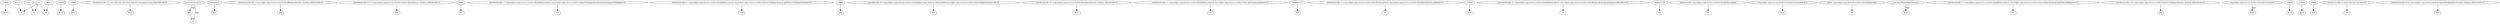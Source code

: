 digraph g {
0[label="r18[i4]"]
1[label="$r13"]
0->1[label=""]
2[label="0"]
3[label="i4"]
2->3[label=""]
4[label="r17[i2]"]
5[label="$r12"]
4->5[label=""]
6[label="r18[i4]"]
7[label="$r15"]
6->7[label=""]
8[label="interfaceinvoke r3.<java.util.List: java.lang.Object[] toArray(java.lang.Object[])>($r20)"]
9[label="$r21"]
8->9[label=""]
10[label="$r6"]
11[label="r3"]
10->11[label=""]
12[label="lengthof r5"]
13[label="$i1"]
12->13[label=""]
14[label="i0"]
2->14[label=""]
15[label="i4 + 1"]
15->3[label=""]
16[label="interfaceinvoke $r7.<org.eclipse.osgi.service.resolver.BundleSpecification: boolean isResolved()>()"]
17[label="$z0"]
16->17[label=""]
18[label="interfaceinvoke $r13.<org.eclipse.osgi.service.resolver.GenericSpecification: boolean isResolved()>()"]
19[label="$z6"]
18->19[label=""]
20[label="r5[i0]"]
21[label="$r7"]
20->21[label=""]
22[label="java.util.ArrayList"]
22->11[label="type"]
22->10[label="type"]
23[label="i0 + 1"]
23->14[label=""]
24[label="interfaceinvoke r1.<org.eclipse.osgi.service.resolver.BundleDescription: org.eclipse.osgi.service.resolver.ImportPackageSpecification[] getImportPackages()>()"]
25[label="r17"]
24->25[label=""]
26[label="interfaceinvoke r1.<org.eclipse.osgi.service.resolver.BundleDescription: org.eclipse.osgi.service.resolver.NativeCodeSpecification getNativeCodeSpecification()>()"]
27[label="r19"]
26->27[label=""]
28[label="r5[i0]"]
29[label="$r8"]
28->29[label=""]
30[label="i2 + 1"]
31[label="i2"]
30->31[label=""]
32[label="specialinvoke r0.<org.eclipse.osgi.internal.resolver.StateHelperImpl: boolean isResolvable(org.eclipse.osgi.service.resolver.GenericSpecification)>($r14)"]
33[label="$z7"]
32->33[label=""]
34[label="interfaceinvoke r4.<org.eclipse.osgi.service.resolver.HostSpecification: boolean isResolved()>()"]
35[label="$z11"]
34->35[label=""]
36[label="interfaceinvoke r1.<org.eclipse.osgi.service.resolver.BundleDescription: org.eclipse.osgi.service.resolver.State getContainingState()>()"]
37[label="r2"]
36->37[label=""]
38[label="lengthof r17"]
39[label="$i3"]
38->39[label=""]
40[label="interfaceinvoke r1.<org.eclipse.osgi.service.resolver.BundleDescription: org.eclipse.osgi.service.resolver.HostSpecification getHost()>()"]
41[label="r4"]
40->41[label=""]
42[label="r17[i2]"]
43[label="$r11"]
42->43[label=""]
44[label="interfaceinvoke r1.<org.eclipse.osgi.service.resolver.BundleDescription: org.eclipse.osgi.service.resolver.BundleSpecification[] getRequiredBundles()>()"]
45[label="r5"]
44->45[label=""]
46[label="lengthof r18"]
47[label="$i5"]
46->47[label=""]
48[label="@parameter0: org.eclipse.osgi.service.resolver.BundleDescription"]
49[label="r1"]
48->49[label=""]
2->31[label=""]
50[label="(org.eclipse.osgi.service.resolver.VersionConstraint[]) $r21"]
51[label="$r22"]
50->51[label=""]
52[label="@this: org.eclipse.osgi.internal.resolver.StateHelperImpl"]
53[label="r0"]
52->53[label=""]
54[label="java.lang.IllegalStateException"]
55[label="$r16"]
54->55[label="type"]
56[label="interfaceinvoke r1.<org.eclipse.osgi.service.resolver.BundleDescription: org.eclipse.osgi.service.resolver.GenericSpecification[] getGenericRequires()>()"]
57[label="r18"]
56->57[label=""]
58[label="interfaceinvoke r19.<org.eclipse.osgi.service.resolver.NativeCodeSpecification: boolean isResolved()>()"]
59[label="$z9"]
58->59[label=""]
60[label="org.eclipse.osgi.service.resolver.VersionConstraint[]"]
61[label="$r20"]
60->61[label="type"]
62[label="r18[i4]"]
63[label="$r14"]
62->63[label=""]
64[label="r17[i2]"]
65[label="$r10"]
64->65[label=""]
66[label="r5[i0]"]
67[label="$r9"]
66->67[label=""]
68[label="interfaceinvoke r3.<java.util.List: int size()>()"]
69[label="$i6"]
68->69[label=""]
70[label="interfaceinvoke $r10.<org.eclipse.osgi.service.resolver.ImportPackageSpecification: boolean isResolved()>()"]
71[label="$z3"]
70->71[label=""]
}